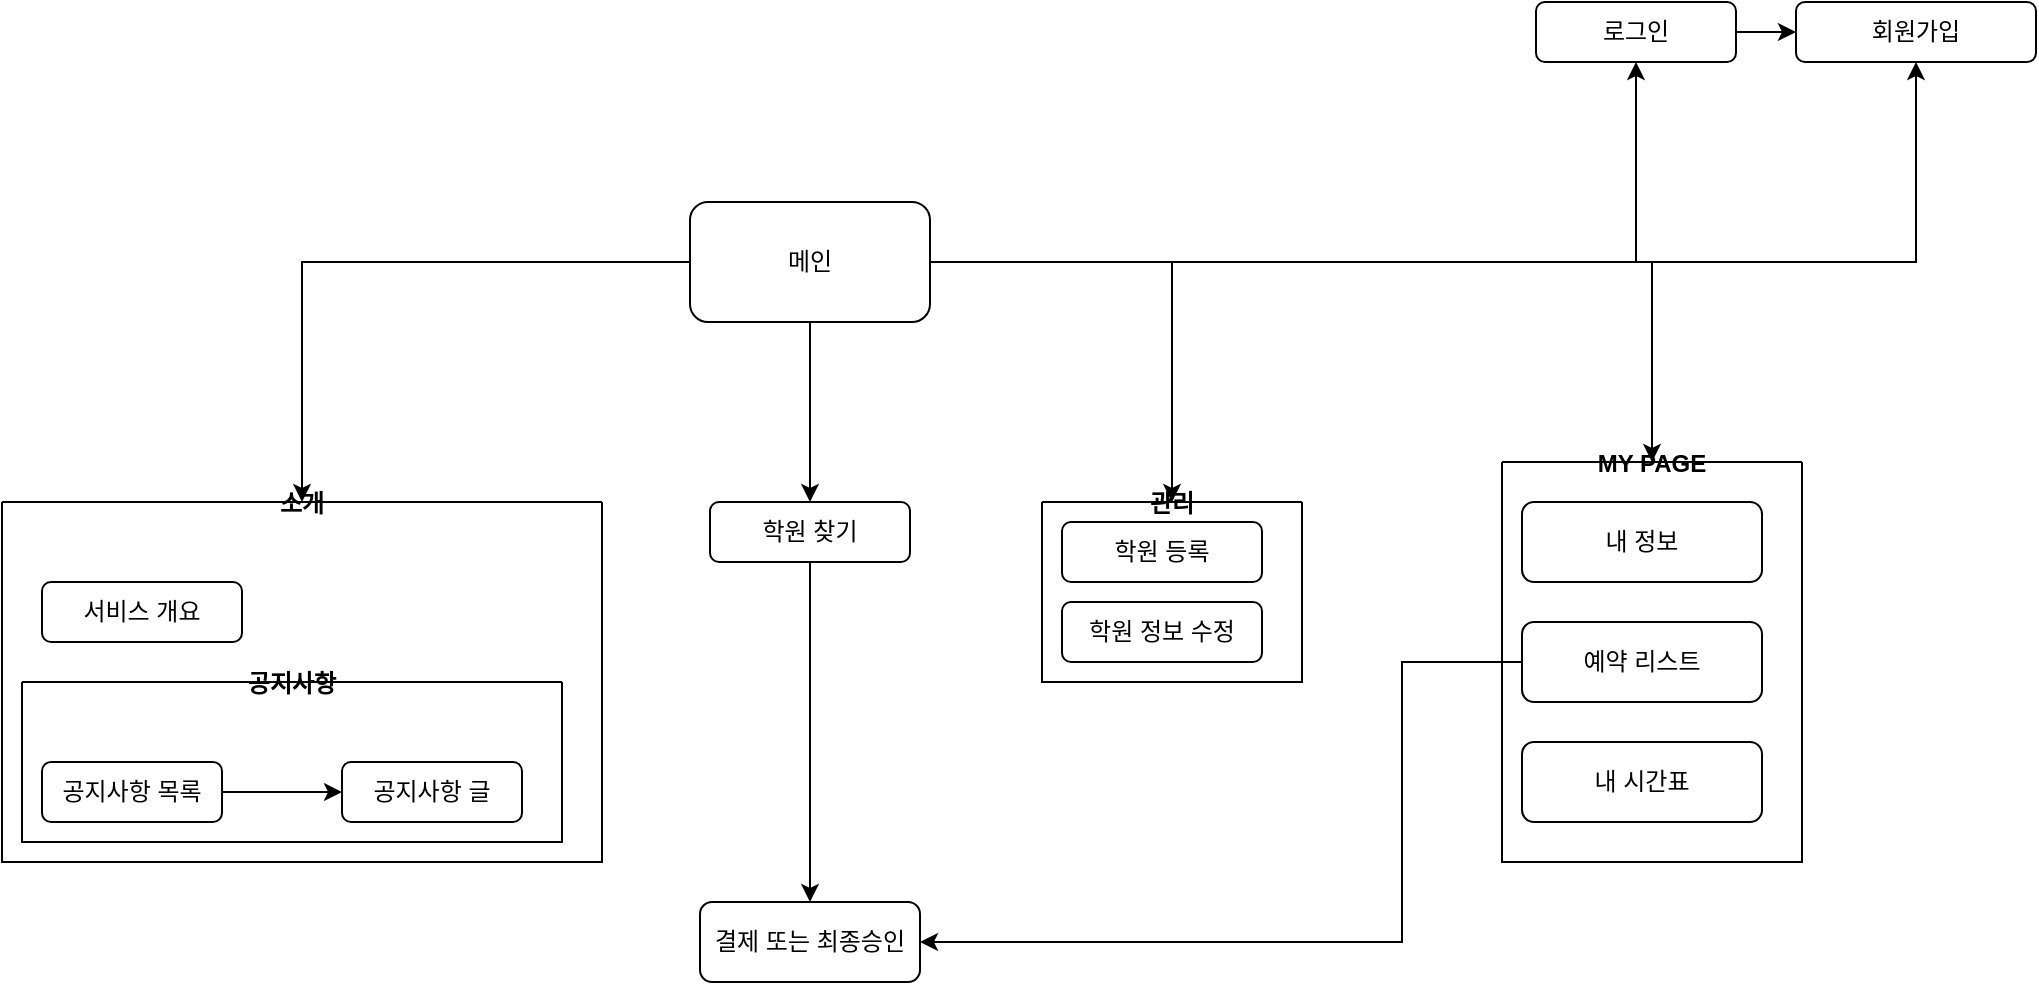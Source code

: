 <mxfile version="15.8.8" type="device"><diagram id="C5RBs43oDa-KdzZeNtuy" name="Page-1"><mxGraphModel dx="1038" dy="1748" grid="1" gridSize="10" guides="1" tooltips="1" connect="1" arrows="1" fold="1" page="1" pageScale="1" pageWidth="827" pageHeight="1169" math="0" shadow="0"><root><mxCell id="WIyWlLk6GJQsqaUBKTNV-0"/><mxCell id="WIyWlLk6GJQsqaUBKTNV-1" parent="WIyWlLk6GJQsqaUBKTNV-0"/><mxCell id="5j244_CVBYbLQ9f5vG52-0" value="소개" style="swimlane;startSize=0;" vertex="1" parent="WIyWlLk6GJQsqaUBKTNV-1"><mxGeometry x="60" y="160" width="300" height="180" as="geometry"><mxRectangle x="160" y="170" width="50" height="40" as="alternateBounds"/></mxGeometry></mxCell><mxCell id="5j244_CVBYbLQ9f5vG52-4" value="서비스 개요" style="rounded=1;whiteSpace=wrap;html=1;" vertex="1" parent="5j244_CVBYbLQ9f5vG52-0"><mxGeometry x="20" y="40" width="100" height="30" as="geometry"/></mxCell><mxCell id="5j244_CVBYbLQ9f5vG52-12" value="공지사항" style="swimlane;startSize=0;" vertex="1" parent="5j244_CVBYbLQ9f5vG52-0"><mxGeometry x="10" y="90" width="270" height="80" as="geometry"/></mxCell><mxCell id="5j244_CVBYbLQ9f5vG52-14" value="" style="edgeStyle=orthogonalEdgeStyle;rounded=0;orthogonalLoop=1;jettySize=auto;html=1;" edge="1" parent="5j244_CVBYbLQ9f5vG52-12" source="5j244_CVBYbLQ9f5vG52-10" target="5j244_CVBYbLQ9f5vG52-13"><mxGeometry relative="1" as="geometry"/></mxCell><mxCell id="5j244_CVBYbLQ9f5vG52-10" value="공지사항 목록" style="rounded=1;whiteSpace=wrap;html=1;" vertex="1" parent="5j244_CVBYbLQ9f5vG52-12"><mxGeometry x="10" y="40" width="90" height="30" as="geometry"/></mxCell><mxCell id="5j244_CVBYbLQ9f5vG52-13" value="공지사항 글" style="rounded=1;whiteSpace=wrap;html=1;" vertex="1" parent="5j244_CVBYbLQ9f5vG52-12"><mxGeometry x="160" y="40" width="90" height="30" as="geometry"/></mxCell><mxCell id="5j244_CVBYbLQ9f5vG52-5" style="edgeStyle=orthogonalEdgeStyle;rounded=0;orthogonalLoop=1;jettySize=auto;html=1;entryX=0.5;entryY=0;entryDx=0;entryDy=0;" edge="1" parent="WIyWlLk6GJQsqaUBKTNV-1" source="5j244_CVBYbLQ9f5vG52-1" target="5j244_CVBYbLQ9f5vG52-0"><mxGeometry relative="1" as="geometry"><mxPoint x="250.0" y="100" as="targetPoint"/></mxGeometry></mxCell><mxCell id="5j244_CVBYbLQ9f5vG52-26" style="edgeStyle=orthogonalEdgeStyle;rounded=0;orthogonalLoop=1;jettySize=auto;html=1;entryX=0.5;entryY=0;entryDx=0;entryDy=0;" edge="1" parent="WIyWlLk6GJQsqaUBKTNV-1" source="5j244_CVBYbLQ9f5vG52-1" target="5j244_CVBYbLQ9f5vG52-25"><mxGeometry relative="1" as="geometry"/></mxCell><mxCell id="5j244_CVBYbLQ9f5vG52-29" style="edgeStyle=orthogonalEdgeStyle;rounded=0;orthogonalLoop=1;jettySize=auto;html=1;entryX=0.5;entryY=0;entryDx=0;entryDy=0;" edge="1" parent="WIyWlLk6GJQsqaUBKTNV-1" source="5j244_CVBYbLQ9f5vG52-1" target="5j244_CVBYbLQ9f5vG52-22"><mxGeometry relative="1" as="geometry"/></mxCell><mxCell id="5j244_CVBYbLQ9f5vG52-33" value="" style="edgeStyle=orthogonalEdgeStyle;rounded=0;orthogonalLoop=1;jettySize=auto;html=1;" edge="1" parent="WIyWlLk6GJQsqaUBKTNV-1" source="5j244_CVBYbLQ9f5vG52-1" target="5j244_CVBYbLQ9f5vG52-32"><mxGeometry relative="1" as="geometry"/></mxCell><mxCell id="5j244_CVBYbLQ9f5vG52-36" value="" style="edgeStyle=orthogonalEdgeStyle;rounded=0;orthogonalLoop=1;jettySize=auto;html=1;" edge="1" parent="WIyWlLk6GJQsqaUBKTNV-1" source="5j244_CVBYbLQ9f5vG52-1" target="5j244_CVBYbLQ9f5vG52-35"><mxGeometry relative="1" as="geometry"/></mxCell><mxCell id="5j244_CVBYbLQ9f5vG52-39" style="edgeStyle=orthogonalEdgeStyle;rounded=0;orthogonalLoop=1;jettySize=auto;html=1;" edge="1" parent="WIyWlLk6GJQsqaUBKTNV-1" source="5j244_CVBYbLQ9f5vG52-1" target="5j244_CVBYbLQ9f5vG52-40"><mxGeometry relative="1" as="geometry"><mxPoint x="760" y="160" as="targetPoint"/></mxGeometry></mxCell><mxCell id="5j244_CVBYbLQ9f5vG52-1" value="메인" style="rounded=1;whiteSpace=wrap;html=1;" vertex="1" parent="WIyWlLk6GJQsqaUBKTNV-1"><mxGeometry x="404" y="10" width="120" height="60" as="geometry"/></mxCell><mxCell id="5j244_CVBYbLQ9f5vG52-52" value="" style="edgeStyle=orthogonalEdgeStyle;rounded=0;orthogonalLoop=1;jettySize=auto;html=1;" edge="1" parent="WIyWlLk6GJQsqaUBKTNV-1" source="5j244_CVBYbLQ9f5vG52-22" target="5j244_CVBYbLQ9f5vG52-51"><mxGeometry relative="1" as="geometry"/></mxCell><mxCell id="5j244_CVBYbLQ9f5vG52-22" value="학원 찾기" style="rounded=1;whiteSpace=wrap;html=1;" vertex="1" parent="WIyWlLk6GJQsqaUBKTNV-1"><mxGeometry x="414" y="160" width="100" height="30" as="geometry"/></mxCell><mxCell id="5j244_CVBYbLQ9f5vG52-25" value="관리" style="swimlane;startSize=0;" vertex="1" parent="WIyWlLk6GJQsqaUBKTNV-1"><mxGeometry x="580" y="160" width="130" height="90" as="geometry"/></mxCell><mxCell id="5j244_CVBYbLQ9f5vG52-23" value="학원 등록" style="rounded=1;whiteSpace=wrap;html=1;" vertex="1" parent="5j244_CVBYbLQ9f5vG52-25"><mxGeometry x="10" y="10" width="100" height="30" as="geometry"/></mxCell><mxCell id="5j244_CVBYbLQ9f5vG52-24" value="학원 정보 수정" style="rounded=1;whiteSpace=wrap;html=1;" vertex="1" parent="5j244_CVBYbLQ9f5vG52-25"><mxGeometry x="10" y="50" width="100" height="30" as="geometry"/></mxCell><mxCell id="5j244_CVBYbLQ9f5vG52-38" value="" style="edgeStyle=orthogonalEdgeStyle;rounded=0;orthogonalLoop=1;jettySize=auto;html=1;" edge="1" parent="WIyWlLk6GJQsqaUBKTNV-1" source="5j244_CVBYbLQ9f5vG52-32" target="5j244_CVBYbLQ9f5vG52-35"><mxGeometry relative="1" as="geometry"/></mxCell><mxCell id="5j244_CVBYbLQ9f5vG52-32" value="로그인" style="rounded=1;whiteSpace=wrap;html=1;" vertex="1" parent="WIyWlLk6GJQsqaUBKTNV-1"><mxGeometry x="827" y="-90" width="100" height="30" as="geometry"/></mxCell><mxCell id="5j244_CVBYbLQ9f5vG52-35" value="회원가입" style="rounded=1;whiteSpace=wrap;html=1;" vertex="1" parent="WIyWlLk6GJQsqaUBKTNV-1"><mxGeometry x="957" y="-90" width="120" height="30" as="geometry"/></mxCell><mxCell id="5j244_CVBYbLQ9f5vG52-40" value="MY PAGE" style="swimlane;startSize=0;" vertex="1" parent="WIyWlLk6GJQsqaUBKTNV-1"><mxGeometry x="810" y="140" width="150" height="200" as="geometry"/></mxCell><mxCell id="5j244_CVBYbLQ9f5vG52-41" value="내 정보" style="rounded=1;whiteSpace=wrap;html=1;" vertex="1" parent="5j244_CVBYbLQ9f5vG52-40"><mxGeometry x="10" y="20" width="120" height="40" as="geometry"/></mxCell><mxCell id="5j244_CVBYbLQ9f5vG52-42" value="예약 리스트" style="rounded=1;whiteSpace=wrap;html=1;" vertex="1" parent="5j244_CVBYbLQ9f5vG52-40"><mxGeometry x="10" y="80" width="120" height="40" as="geometry"/></mxCell><mxCell id="5j244_CVBYbLQ9f5vG52-46" value="내 시간표" style="rounded=1;whiteSpace=wrap;html=1;" vertex="1" parent="5j244_CVBYbLQ9f5vG52-40"><mxGeometry x="10" y="140" width="120" height="40" as="geometry"/></mxCell><mxCell id="5j244_CVBYbLQ9f5vG52-51" value="결제 또는 최종승인" style="rounded=1;whiteSpace=wrap;html=1;" vertex="1" parent="WIyWlLk6GJQsqaUBKTNV-1"><mxGeometry x="409" y="360" width="110" height="40" as="geometry"/></mxCell><mxCell id="5j244_CVBYbLQ9f5vG52-53" style="edgeStyle=orthogonalEdgeStyle;rounded=0;orthogonalLoop=1;jettySize=auto;html=1;entryX=1;entryY=0.5;entryDx=0;entryDy=0;" edge="1" parent="WIyWlLk6GJQsqaUBKTNV-1" source="5j244_CVBYbLQ9f5vG52-42" target="5j244_CVBYbLQ9f5vG52-51"><mxGeometry relative="1" as="geometry"><Array as="points"><mxPoint x="760" y="240"/><mxPoint x="760" y="380"/></Array></mxGeometry></mxCell></root></mxGraphModel></diagram></mxfile>